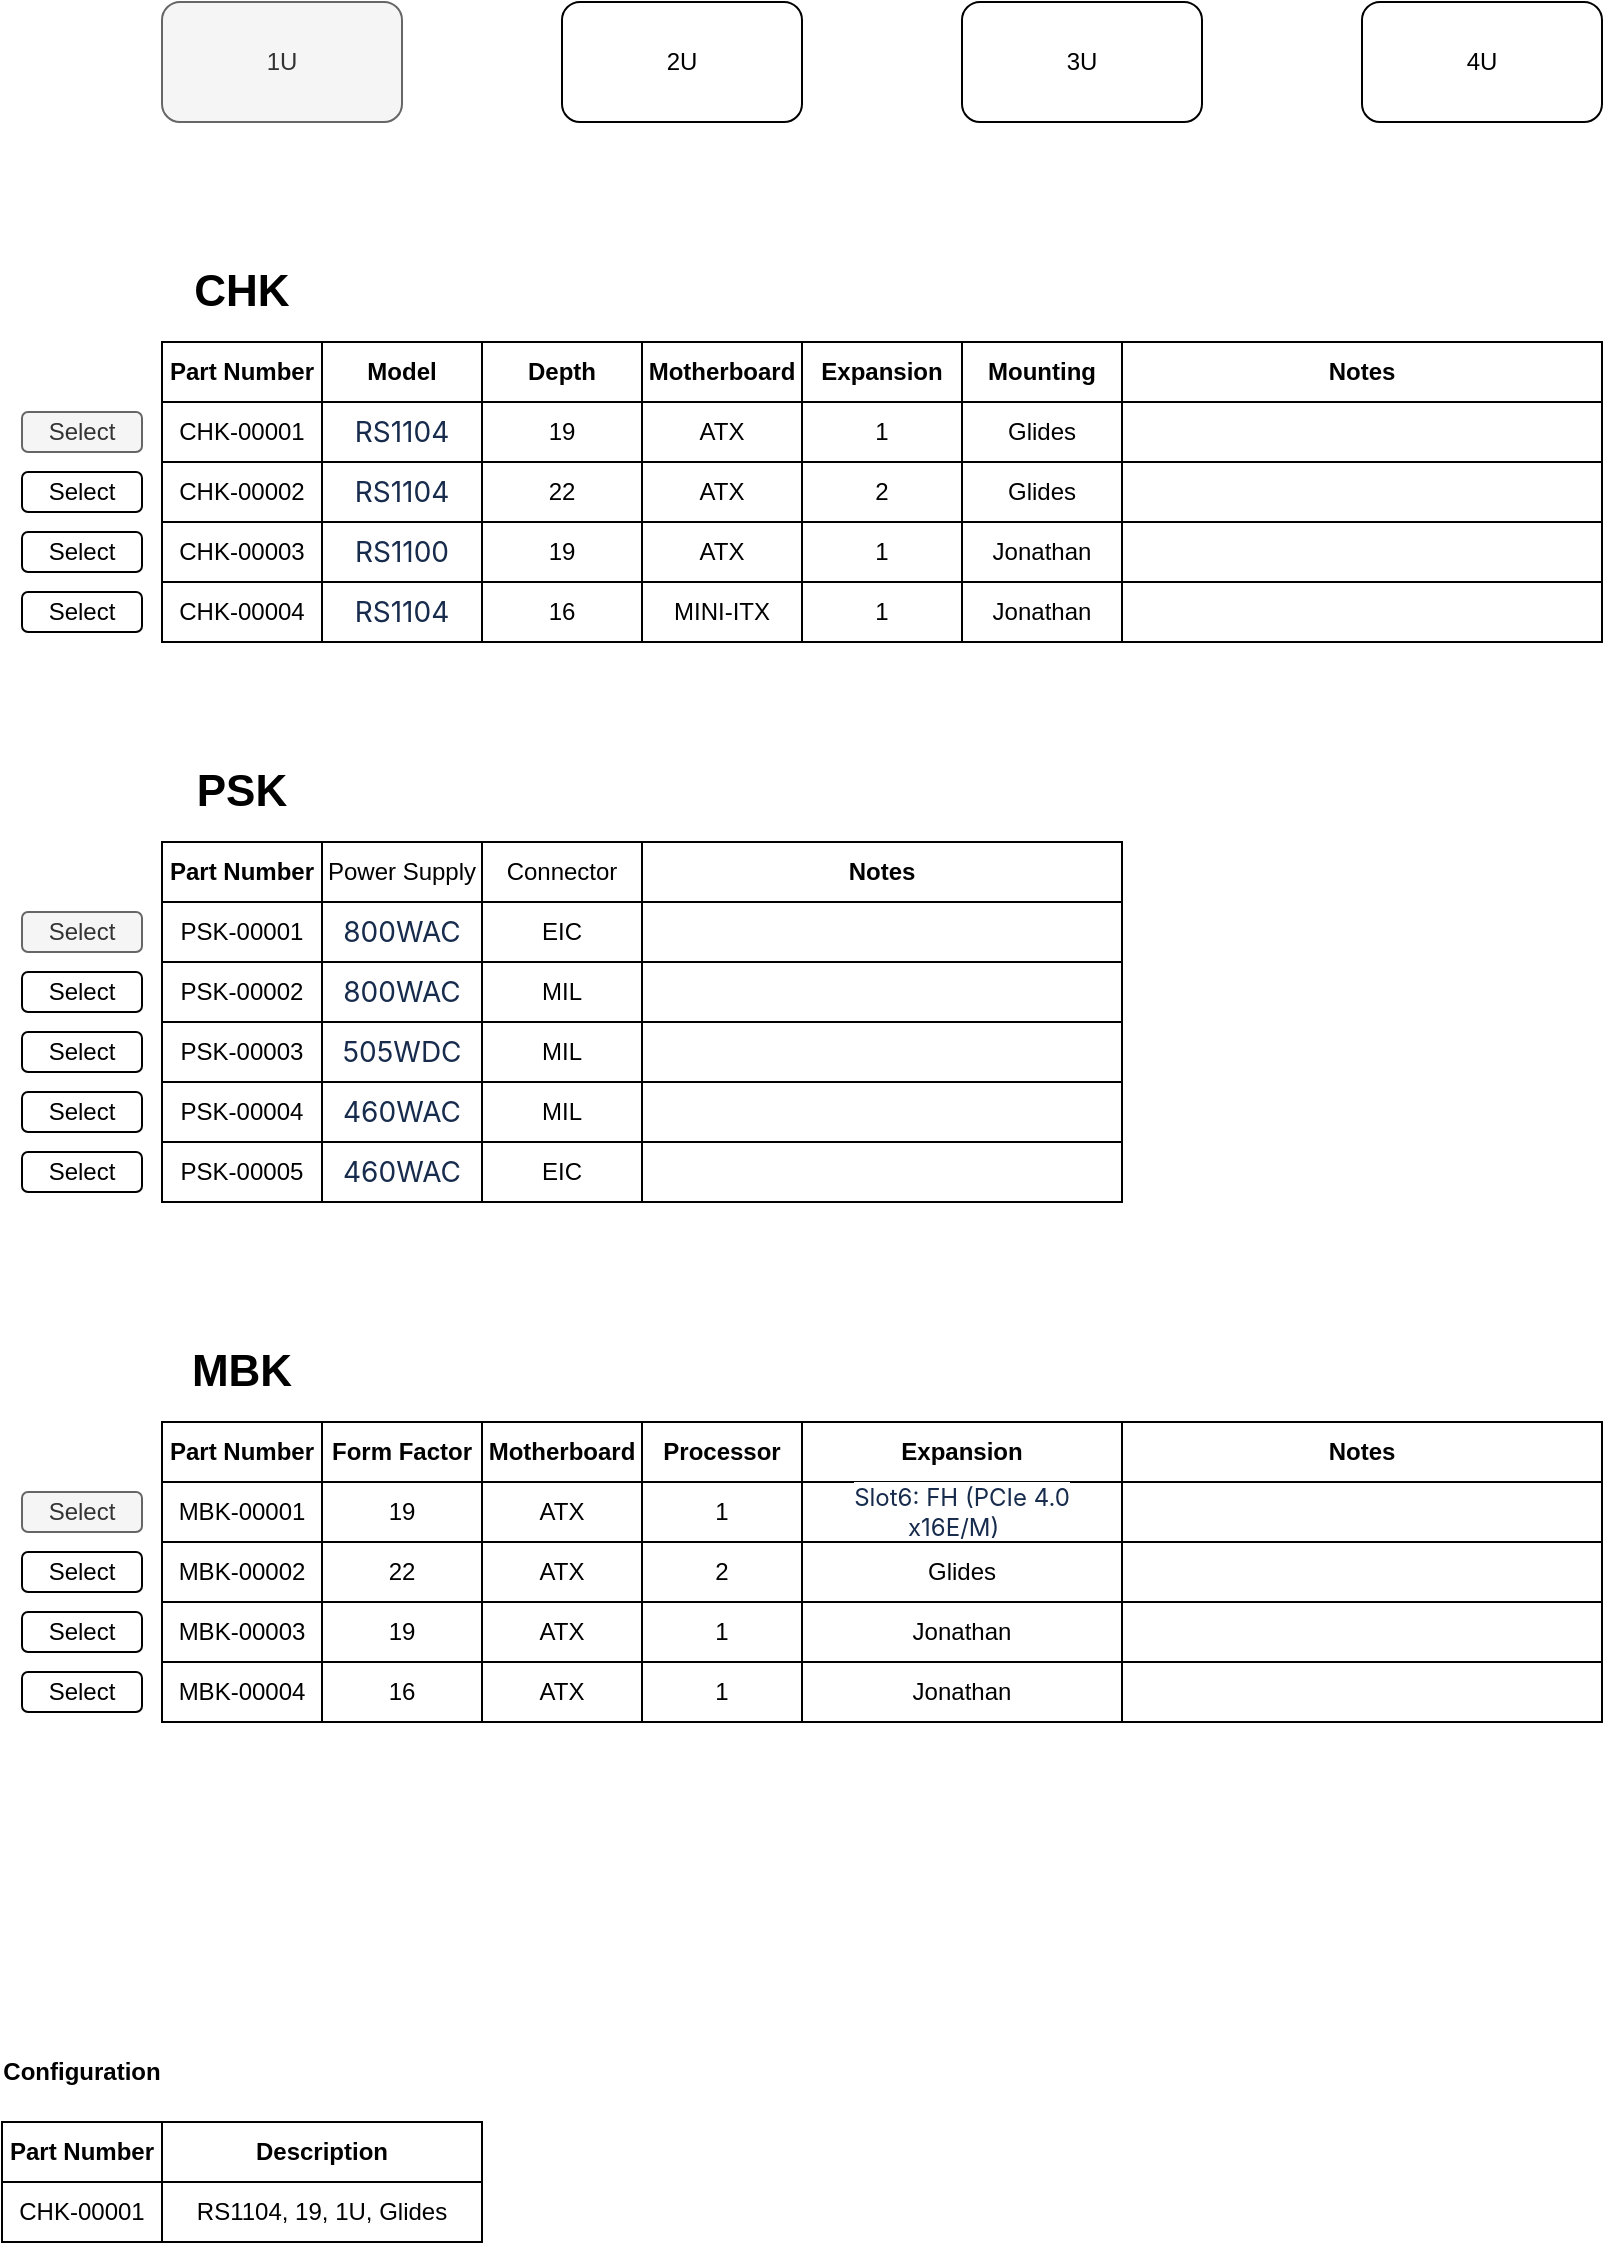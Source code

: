 <mxfile version="24.2.8" type="device">
  <diagram name="Page-1" id="Ws43v4xMcSeNZ-AjbukI">
    <mxGraphModel dx="1186" dy="721" grid="1" gridSize="10" guides="1" tooltips="1" connect="1" arrows="1" fold="1" page="1" pageScale="1" pageWidth="850" pageHeight="1100" math="0" shadow="0">
      <root>
        <mxCell id="0" />
        <mxCell id="1" parent="0" />
        <mxCell id="5OYBM7t_o71GzH5utEfy-2" value="1U" style="rounded=1;whiteSpace=wrap;html=1;fillColor=#f5f5f5;fontColor=#333333;strokeColor=#666666;" vertex="1" parent="1">
          <mxGeometry x="120" y="50" width="120" height="60" as="geometry" />
        </mxCell>
        <mxCell id="5OYBM7t_o71GzH5utEfy-3" value="Select" style="rounded=1;whiteSpace=wrap;html=1;fillColor=#f5f5f5;fontColor=#333333;strokeColor=#666666;" vertex="1" parent="1">
          <mxGeometry x="50" y="255" width="60" height="20" as="geometry" />
        </mxCell>
        <mxCell id="5OYBM7t_o71GzH5utEfy-4" value="3U" style="rounded=1;whiteSpace=wrap;html=1;" vertex="1" parent="1">
          <mxGeometry x="520" y="50" width="120" height="60" as="geometry" />
        </mxCell>
        <mxCell id="5OYBM7t_o71GzH5utEfy-5" value="4U" style="rounded=1;whiteSpace=wrap;html=1;" vertex="1" parent="1">
          <mxGeometry x="720" y="50" width="120" height="60" as="geometry" />
        </mxCell>
        <mxCell id="5OYBM7t_o71GzH5utEfy-6" value="&lt;b&gt;Part Number&lt;/b&gt;" style="whiteSpace=wrap;html=1;align=center;" vertex="1" parent="1">
          <mxGeometry x="120" y="220" width="80" height="30" as="geometry" />
        </mxCell>
        <mxCell id="5OYBM7t_o71GzH5utEfy-7" value="CHK-00001" style="whiteSpace=wrap;html=1;align=center;" vertex="1" parent="1">
          <mxGeometry x="120" y="250" width="80" height="30" as="geometry" />
        </mxCell>
        <mxCell id="5OYBM7t_o71GzH5utEfy-8" value="CHK-00002" style="whiteSpace=wrap;html=1;align=center;" vertex="1" parent="1">
          <mxGeometry x="120" y="280" width="80" height="30" as="geometry" />
        </mxCell>
        <mxCell id="5OYBM7t_o71GzH5utEfy-9" value="CHK-00003" style="whiteSpace=wrap;html=1;align=center;" vertex="1" parent="1">
          <mxGeometry x="120" y="310" width="80" height="30" as="geometry" />
        </mxCell>
        <mxCell id="5OYBM7t_o71GzH5utEfy-11" value="CHK-00004" style="whiteSpace=wrap;html=1;align=center;" vertex="1" parent="1">
          <mxGeometry x="120" y="340" width="80" height="30" as="geometry" />
        </mxCell>
        <mxCell id="5OYBM7t_o71GzH5utEfy-25" value="&lt;b&gt;Model&lt;/b&gt;" style="whiteSpace=wrap;html=1;align=center;" vertex="1" parent="1">
          <mxGeometry x="200" y="220" width="80" height="30" as="geometry" />
        </mxCell>
        <mxCell id="5OYBM7t_o71GzH5utEfy-26" value="&lt;span style=&quot;color: rgb(23, 43, 77); font-family: -apple-system, BlinkMacSystemFont, &amp;quot;Segoe UI&amp;quot;, Roboto, Oxygen, Ubuntu, &amp;quot;Fira Sans&amp;quot;, &amp;quot;Droid Sans&amp;quot;, &amp;quot;Helvetica Neue&amp;quot;, sans-serif; font-size: 14px; text-align: left; background-color: rgb(255, 255, 255);&quot;&gt;RS1104&lt;/span&gt;" style="whiteSpace=wrap;html=1;align=center;" vertex="1" parent="1">
          <mxGeometry x="200" y="250" width="80" height="30" as="geometry" />
        </mxCell>
        <mxCell id="5OYBM7t_o71GzH5utEfy-27" value="&lt;span style=&quot;color: rgb(23, 43, 77); font-family: -apple-system, BlinkMacSystemFont, &amp;quot;Segoe UI&amp;quot;, Roboto, Oxygen, Ubuntu, &amp;quot;Fira Sans&amp;quot;, &amp;quot;Droid Sans&amp;quot;, &amp;quot;Helvetica Neue&amp;quot;, sans-serif; font-size: 14px; text-align: left; background-color: rgb(255, 255, 255);&quot;&gt;RS1104&lt;/span&gt;" style="whiteSpace=wrap;html=1;align=center;" vertex="1" parent="1">
          <mxGeometry x="200" y="280" width="80" height="30" as="geometry" />
        </mxCell>
        <mxCell id="5OYBM7t_o71GzH5utEfy-28" value="&lt;span style=&quot;color: rgb(23, 43, 77); font-family: -apple-system, BlinkMacSystemFont, &amp;quot;Segoe UI&amp;quot;, Roboto, Oxygen, Ubuntu, &amp;quot;Fira Sans&amp;quot;, &amp;quot;Droid Sans&amp;quot;, &amp;quot;Helvetica Neue&amp;quot;, sans-serif; font-size: 14px; text-align: left; background-color: rgb(255, 255, 255);&quot;&gt;RS1100&lt;/span&gt;" style="whiteSpace=wrap;html=1;align=center;" vertex="1" parent="1">
          <mxGeometry x="200" y="310" width="80" height="30" as="geometry" />
        </mxCell>
        <mxCell id="5OYBM7t_o71GzH5utEfy-29" value="&lt;span style=&quot;color: rgb(23, 43, 77); font-family: -apple-system, BlinkMacSystemFont, &amp;quot;Segoe UI&amp;quot;, Roboto, Oxygen, Ubuntu, &amp;quot;Fira Sans&amp;quot;, &amp;quot;Droid Sans&amp;quot;, &amp;quot;Helvetica Neue&amp;quot;, sans-serif; font-size: 14px; text-align: left; background-color: rgb(255, 255, 255);&quot;&gt;RS1104&lt;/span&gt;" style="whiteSpace=wrap;html=1;align=center;" vertex="1" parent="1">
          <mxGeometry x="200" y="340" width="80" height="30" as="geometry" />
        </mxCell>
        <mxCell id="5OYBM7t_o71GzH5utEfy-35" value="&lt;b&gt;Depth&lt;/b&gt;" style="whiteSpace=wrap;html=1;align=center;" vertex="1" parent="1">
          <mxGeometry x="280" y="220" width="80" height="30" as="geometry" />
        </mxCell>
        <mxCell id="5OYBM7t_o71GzH5utEfy-36" value="19" style="whiteSpace=wrap;html=1;align=center;" vertex="1" parent="1">
          <mxGeometry x="280" y="250" width="80" height="30" as="geometry" />
        </mxCell>
        <mxCell id="5OYBM7t_o71GzH5utEfy-37" value="22" style="whiteSpace=wrap;html=1;align=center;" vertex="1" parent="1">
          <mxGeometry x="280" y="280" width="80" height="30" as="geometry" />
        </mxCell>
        <mxCell id="5OYBM7t_o71GzH5utEfy-38" value="19" style="whiteSpace=wrap;html=1;align=center;" vertex="1" parent="1">
          <mxGeometry x="280" y="310" width="80" height="30" as="geometry" />
        </mxCell>
        <mxCell id="5OYBM7t_o71GzH5utEfy-39" value="16" style="whiteSpace=wrap;html=1;align=center;" vertex="1" parent="1">
          <mxGeometry x="280" y="340" width="80" height="30" as="geometry" />
        </mxCell>
        <mxCell id="5OYBM7t_o71GzH5utEfy-40" value="&lt;b&gt;Motherboard&lt;/b&gt;" style="whiteSpace=wrap;html=1;align=center;" vertex="1" parent="1">
          <mxGeometry x="360" y="220" width="80" height="30" as="geometry" />
        </mxCell>
        <mxCell id="5OYBM7t_o71GzH5utEfy-41" value="ATX" style="whiteSpace=wrap;html=1;align=center;" vertex="1" parent="1">
          <mxGeometry x="360" y="250" width="80" height="30" as="geometry" />
        </mxCell>
        <mxCell id="5OYBM7t_o71GzH5utEfy-42" value="ATX" style="whiteSpace=wrap;html=1;align=center;" vertex="1" parent="1">
          <mxGeometry x="360" y="280" width="80" height="30" as="geometry" />
        </mxCell>
        <mxCell id="5OYBM7t_o71GzH5utEfy-43" value="ATX" style="whiteSpace=wrap;html=1;align=center;" vertex="1" parent="1">
          <mxGeometry x="360" y="310" width="80" height="30" as="geometry" />
        </mxCell>
        <mxCell id="5OYBM7t_o71GzH5utEfy-44" value="MINI-ITX" style="whiteSpace=wrap;html=1;align=center;" vertex="1" parent="1">
          <mxGeometry x="360" y="340" width="80" height="30" as="geometry" />
        </mxCell>
        <mxCell id="5OYBM7t_o71GzH5utEfy-76" value="&lt;b&gt;Expansion&lt;/b&gt;" style="whiteSpace=wrap;html=1;align=center;" vertex="1" parent="1">
          <mxGeometry x="440" y="220" width="80" height="30" as="geometry" />
        </mxCell>
        <mxCell id="5OYBM7t_o71GzH5utEfy-77" value="1" style="whiteSpace=wrap;html=1;align=center;" vertex="1" parent="1">
          <mxGeometry x="440" y="250" width="80" height="30" as="geometry" />
        </mxCell>
        <mxCell id="5OYBM7t_o71GzH5utEfy-78" value="2" style="whiteSpace=wrap;html=1;align=center;" vertex="1" parent="1">
          <mxGeometry x="440" y="280" width="80" height="30" as="geometry" />
        </mxCell>
        <mxCell id="5OYBM7t_o71GzH5utEfy-79" value="1" style="whiteSpace=wrap;html=1;align=center;" vertex="1" parent="1">
          <mxGeometry x="440" y="310" width="80" height="30" as="geometry" />
        </mxCell>
        <mxCell id="5OYBM7t_o71GzH5utEfy-80" value="1" style="whiteSpace=wrap;html=1;align=center;" vertex="1" parent="1">
          <mxGeometry x="440" y="340" width="80" height="30" as="geometry" />
        </mxCell>
        <mxCell id="5OYBM7t_o71GzH5utEfy-81" value="&lt;b&gt;Mounting&lt;/b&gt;" style="whiteSpace=wrap;html=1;align=center;" vertex="1" parent="1">
          <mxGeometry x="520" y="220" width="80" height="30" as="geometry" />
        </mxCell>
        <mxCell id="5OYBM7t_o71GzH5utEfy-82" value="Glides" style="whiteSpace=wrap;html=1;align=center;" vertex="1" parent="1">
          <mxGeometry x="520" y="250" width="80" height="30" as="geometry" />
        </mxCell>
        <mxCell id="5OYBM7t_o71GzH5utEfy-83" value="Glides" style="whiteSpace=wrap;html=1;align=center;" vertex="1" parent="1">
          <mxGeometry x="520" y="280" width="80" height="30" as="geometry" />
        </mxCell>
        <mxCell id="5OYBM7t_o71GzH5utEfy-84" value="Jonathan" style="whiteSpace=wrap;html=1;align=center;" vertex="1" parent="1">
          <mxGeometry x="520" y="310" width="80" height="30" as="geometry" />
        </mxCell>
        <mxCell id="5OYBM7t_o71GzH5utEfy-85" value="Jonathan" style="whiteSpace=wrap;html=1;align=center;" vertex="1" parent="1">
          <mxGeometry x="520" y="340" width="80" height="30" as="geometry" />
        </mxCell>
        <mxCell id="5OYBM7t_o71GzH5utEfy-86" value="&lt;b&gt;Notes&lt;/b&gt;" style="whiteSpace=wrap;html=1;align=center;" vertex="1" parent="1">
          <mxGeometry x="600" y="220" width="240" height="30" as="geometry" />
        </mxCell>
        <mxCell id="5OYBM7t_o71GzH5utEfy-87" value="" style="whiteSpace=wrap;html=1;align=center;" vertex="1" parent="1">
          <mxGeometry x="600" y="250" width="240" height="30" as="geometry" />
        </mxCell>
        <mxCell id="5OYBM7t_o71GzH5utEfy-88" value="" style="whiteSpace=wrap;html=1;align=center;" vertex="1" parent="1">
          <mxGeometry x="600" y="280" width="240" height="30" as="geometry" />
        </mxCell>
        <mxCell id="5OYBM7t_o71GzH5utEfy-89" value="" style="whiteSpace=wrap;html=1;align=center;" vertex="1" parent="1">
          <mxGeometry x="600" y="310" width="240" height="30" as="geometry" />
        </mxCell>
        <mxCell id="5OYBM7t_o71GzH5utEfy-90" value="" style="whiteSpace=wrap;html=1;align=center;" vertex="1" parent="1">
          <mxGeometry x="600" y="340" width="240" height="30" as="geometry" />
        </mxCell>
        <mxCell id="5OYBM7t_o71GzH5utEfy-103" value="2U" style="rounded=1;whiteSpace=wrap;html=1;" vertex="1" parent="1">
          <mxGeometry x="320" y="50" width="120" height="60" as="geometry" />
        </mxCell>
        <mxCell id="5OYBM7t_o71GzH5utEfy-104" value="Select" style="rounded=1;whiteSpace=wrap;html=1;" vertex="1" parent="1">
          <mxGeometry x="50" y="285" width="60" height="20" as="geometry" />
        </mxCell>
        <mxCell id="5OYBM7t_o71GzH5utEfy-105" value="Select" style="rounded=1;whiteSpace=wrap;html=1;" vertex="1" parent="1">
          <mxGeometry x="50" y="315" width="60" height="20" as="geometry" />
        </mxCell>
        <mxCell id="5OYBM7t_o71GzH5utEfy-106" value="Select" style="rounded=1;whiteSpace=wrap;html=1;" vertex="1" parent="1">
          <mxGeometry x="50" y="345" width="60" height="20" as="geometry" />
        </mxCell>
        <mxCell id="5OYBM7t_o71GzH5utEfy-113" value="&lt;b&gt;Part Number&lt;/b&gt;" style="whiteSpace=wrap;html=1;align=center;" vertex="1" parent="1">
          <mxGeometry x="40" y="1110" width="80" height="30" as="geometry" />
        </mxCell>
        <mxCell id="5OYBM7t_o71GzH5utEfy-114" value="RS1104, 19, 1U, Glides" style="whiteSpace=wrap;html=1;align=center;" vertex="1" parent="1">
          <mxGeometry x="120" y="1140" width="160" height="30" as="geometry" />
        </mxCell>
        <mxCell id="5OYBM7t_o71GzH5utEfy-118" value="&lt;b&gt;Description&lt;/b&gt;" style="whiteSpace=wrap;html=1;align=center;" vertex="1" parent="1">
          <mxGeometry x="120" y="1110" width="160" height="30" as="geometry" />
        </mxCell>
        <mxCell id="5OYBM7t_o71GzH5utEfy-154" value="&lt;b&gt;Configuration&lt;/b&gt;" style="text;html=1;align=center;verticalAlign=middle;whiteSpace=wrap;rounded=0;" vertex="1" parent="1">
          <mxGeometry x="40" y="1070" width="80" height="30" as="geometry" />
        </mxCell>
        <mxCell id="5OYBM7t_o71GzH5utEfy-156" value="CHK-00001" style="whiteSpace=wrap;html=1;align=center;" vertex="1" parent="1">
          <mxGeometry x="40" y="1140" width="80" height="30" as="geometry" />
        </mxCell>
        <mxCell id="5OYBM7t_o71GzH5utEfy-196" value="&lt;b&gt;&lt;font style=&quot;font-size: 22px;&quot;&gt;CHK&lt;/font&gt;&lt;/b&gt;" style="text;html=1;align=center;verticalAlign=middle;whiteSpace=wrap;rounded=0;" vertex="1" parent="1">
          <mxGeometry x="130" y="180" width="60" height="30" as="geometry" />
        </mxCell>
        <mxCell id="5OYBM7t_o71GzH5utEfy-277" value="Select" style="rounded=1;whiteSpace=wrap;html=1;fillColor=#f5f5f5;fontColor=#333333;strokeColor=#666666;" vertex="1" parent="1">
          <mxGeometry x="50" y="505" width="60" height="20" as="geometry" />
        </mxCell>
        <mxCell id="5OYBM7t_o71GzH5utEfy-278" value="&lt;b&gt;Part Number&lt;/b&gt;" style="whiteSpace=wrap;html=1;align=center;" vertex="1" parent="1">
          <mxGeometry x="120" y="470" width="80" height="30" as="geometry" />
        </mxCell>
        <mxCell id="5OYBM7t_o71GzH5utEfy-279" value="PSK-00001" style="whiteSpace=wrap;html=1;align=center;" vertex="1" parent="1">
          <mxGeometry x="120" y="500" width="80" height="30" as="geometry" />
        </mxCell>
        <mxCell id="5OYBM7t_o71GzH5utEfy-280" value="PSK-00002" style="whiteSpace=wrap;html=1;align=center;" vertex="1" parent="1">
          <mxGeometry x="120" y="530" width="80" height="30" as="geometry" />
        </mxCell>
        <mxCell id="5OYBM7t_o71GzH5utEfy-281" value="PSK-00003" style="whiteSpace=wrap;html=1;align=center;" vertex="1" parent="1">
          <mxGeometry x="120" y="560" width="80" height="30" as="geometry" />
        </mxCell>
        <mxCell id="5OYBM7t_o71GzH5utEfy-282" value="PSK-00004" style="whiteSpace=wrap;html=1;align=center;" vertex="1" parent="1">
          <mxGeometry x="120" y="590" width="80" height="30" as="geometry" />
        </mxCell>
        <mxCell id="5OYBM7t_o71GzH5utEfy-283" value="Power Supply" style="whiteSpace=wrap;html=1;align=center;" vertex="1" parent="1">
          <mxGeometry x="200" y="470" width="80" height="30" as="geometry" />
        </mxCell>
        <mxCell id="5OYBM7t_o71GzH5utEfy-284" value="&lt;span style=&quot;color: rgb(23, 43, 77); font-family: -apple-system, BlinkMacSystemFont, &amp;quot;Segoe UI&amp;quot;, Roboto, Oxygen, Ubuntu, &amp;quot;Fira Sans&amp;quot;, &amp;quot;Droid Sans&amp;quot;, &amp;quot;Helvetica Neue&amp;quot;, sans-serif; font-size: 14px; text-align: left; background-color: rgb(255, 255, 255);&quot;&gt;800WAC&lt;/span&gt;" style="whiteSpace=wrap;html=1;align=center;" vertex="1" parent="1">
          <mxGeometry x="200" y="500" width="80" height="30" as="geometry" />
        </mxCell>
        <mxCell id="5OYBM7t_o71GzH5utEfy-285" value="&lt;span style=&quot;color: rgb(23, 43, 77); font-family: -apple-system, BlinkMacSystemFont, &amp;quot;Segoe UI&amp;quot;, Roboto, Oxygen, Ubuntu, &amp;quot;Fira Sans&amp;quot;, &amp;quot;Droid Sans&amp;quot;, &amp;quot;Helvetica Neue&amp;quot;, sans-serif; font-size: 14px; text-align: left; background-color: rgb(255, 255, 255);&quot;&gt;800WAC&lt;/span&gt;" style="whiteSpace=wrap;html=1;align=center;" vertex="1" parent="1">
          <mxGeometry x="200" y="530" width="80" height="30" as="geometry" />
        </mxCell>
        <mxCell id="5OYBM7t_o71GzH5utEfy-286" value="&lt;span style=&quot;color: rgb(23, 43, 77); font-family: -apple-system, BlinkMacSystemFont, &amp;quot;Segoe UI&amp;quot;, Roboto, Oxygen, Ubuntu, &amp;quot;Fira Sans&amp;quot;, &amp;quot;Droid Sans&amp;quot;, &amp;quot;Helvetica Neue&amp;quot;, sans-serif; font-size: 14px; text-align: left; background-color: rgb(255, 255, 255);&quot;&gt;505WDC&lt;/span&gt;" style="whiteSpace=wrap;html=1;align=center;" vertex="1" parent="1">
          <mxGeometry x="200" y="560" width="80" height="30" as="geometry" />
        </mxCell>
        <mxCell id="5OYBM7t_o71GzH5utEfy-287" value="&lt;span style=&quot;color: rgb(23, 43, 77); font-family: -apple-system, BlinkMacSystemFont, &amp;quot;Segoe UI&amp;quot;, Roboto, Oxygen, Ubuntu, &amp;quot;Fira Sans&amp;quot;, &amp;quot;Droid Sans&amp;quot;, &amp;quot;Helvetica Neue&amp;quot;, sans-serif; font-size: 14px; text-align: left; background-color: rgb(255, 255, 255);&quot;&gt;460WAC&lt;/span&gt;" style="whiteSpace=wrap;html=1;align=center;" vertex="1" parent="1">
          <mxGeometry x="200" y="590" width="80" height="30" as="geometry" />
        </mxCell>
        <mxCell id="5OYBM7t_o71GzH5utEfy-288" value="Connector" style="whiteSpace=wrap;html=1;align=center;" vertex="1" parent="1">
          <mxGeometry x="280" y="470" width="80" height="30" as="geometry" />
        </mxCell>
        <mxCell id="5OYBM7t_o71GzH5utEfy-289" value="EIC" style="whiteSpace=wrap;html=1;align=center;" vertex="1" parent="1">
          <mxGeometry x="280" y="500" width="80" height="30" as="geometry" />
        </mxCell>
        <mxCell id="5OYBM7t_o71GzH5utEfy-290" value="MIL" style="whiteSpace=wrap;html=1;align=center;" vertex="1" parent="1">
          <mxGeometry x="280" y="530" width="80" height="30" as="geometry" />
        </mxCell>
        <mxCell id="5OYBM7t_o71GzH5utEfy-291" value="MIL" style="whiteSpace=wrap;html=1;align=center;" vertex="1" parent="1">
          <mxGeometry x="280" y="560" width="80" height="30" as="geometry" />
        </mxCell>
        <mxCell id="5OYBM7t_o71GzH5utEfy-292" value="MIL" style="whiteSpace=wrap;html=1;align=center;" vertex="1" parent="1">
          <mxGeometry x="280" y="590" width="80" height="30" as="geometry" />
        </mxCell>
        <mxCell id="5OYBM7t_o71GzH5utEfy-308" value="&lt;b&gt;Notes&lt;/b&gt;" style="whiteSpace=wrap;html=1;align=center;" vertex="1" parent="1">
          <mxGeometry x="360" y="470" width="240" height="30" as="geometry" />
        </mxCell>
        <mxCell id="5OYBM7t_o71GzH5utEfy-309" value="" style="whiteSpace=wrap;html=1;align=center;" vertex="1" parent="1">
          <mxGeometry x="360" y="500" width="240" height="30" as="geometry" />
        </mxCell>
        <mxCell id="5OYBM7t_o71GzH5utEfy-310" value="" style="whiteSpace=wrap;html=1;align=center;" vertex="1" parent="1">
          <mxGeometry x="360" y="530" width="240" height="30" as="geometry" />
        </mxCell>
        <mxCell id="5OYBM7t_o71GzH5utEfy-311" value="" style="whiteSpace=wrap;html=1;align=center;" vertex="1" parent="1">
          <mxGeometry x="360" y="560" width="240" height="30" as="geometry" />
        </mxCell>
        <mxCell id="5OYBM7t_o71GzH5utEfy-312" value="" style="whiteSpace=wrap;html=1;align=center;" vertex="1" parent="1">
          <mxGeometry x="360" y="590" width="240" height="30" as="geometry" />
        </mxCell>
        <mxCell id="5OYBM7t_o71GzH5utEfy-313" value="Select" style="rounded=1;whiteSpace=wrap;html=1;" vertex="1" parent="1">
          <mxGeometry x="50" y="535" width="60" height="20" as="geometry" />
        </mxCell>
        <mxCell id="5OYBM7t_o71GzH5utEfy-314" value="Select" style="rounded=1;whiteSpace=wrap;html=1;" vertex="1" parent="1">
          <mxGeometry x="50" y="565" width="60" height="20" as="geometry" />
        </mxCell>
        <mxCell id="5OYBM7t_o71GzH5utEfy-315" value="Select" style="rounded=1;whiteSpace=wrap;html=1;" vertex="1" parent="1">
          <mxGeometry x="50" y="595" width="60" height="20" as="geometry" />
        </mxCell>
        <mxCell id="5OYBM7t_o71GzH5utEfy-316" value="&lt;b&gt;&lt;font style=&quot;font-size: 22px;&quot;&gt;PSK&lt;/font&gt;&lt;/b&gt;" style="text;html=1;align=center;verticalAlign=middle;whiteSpace=wrap;rounded=0;" vertex="1" parent="1">
          <mxGeometry x="130" y="430" width="60" height="30" as="geometry" />
        </mxCell>
        <mxCell id="5OYBM7t_o71GzH5utEfy-317" value="PSK-00005" style="whiteSpace=wrap;html=1;align=center;" vertex="1" parent="1">
          <mxGeometry x="120" y="620" width="80" height="30" as="geometry" />
        </mxCell>
        <mxCell id="5OYBM7t_o71GzH5utEfy-319" value="&lt;span style=&quot;color: rgb(23, 43, 77); font-family: -apple-system, BlinkMacSystemFont, &amp;quot;Segoe UI&amp;quot;, Roboto, Oxygen, Ubuntu, &amp;quot;Fira Sans&amp;quot;, &amp;quot;Droid Sans&amp;quot;, &amp;quot;Helvetica Neue&amp;quot;, sans-serif; font-size: 14px; text-align: left; background-color: rgb(255, 255, 255);&quot;&gt;460WAC&lt;/span&gt;" style="whiteSpace=wrap;html=1;align=center;" vertex="1" parent="1">
          <mxGeometry x="200" y="620" width="80" height="30" as="geometry" />
        </mxCell>
        <mxCell id="5OYBM7t_o71GzH5utEfy-321" value="EIC" style="whiteSpace=wrap;html=1;align=center;" vertex="1" parent="1">
          <mxGeometry x="280" y="620" width="80" height="30" as="geometry" />
        </mxCell>
        <mxCell id="5OYBM7t_o71GzH5utEfy-323" value="" style="whiteSpace=wrap;html=1;align=center;" vertex="1" parent="1">
          <mxGeometry x="360" y="620" width="240" height="30" as="geometry" />
        </mxCell>
        <mxCell id="5OYBM7t_o71GzH5utEfy-325" value="Select" style="rounded=1;whiteSpace=wrap;html=1;" vertex="1" parent="1">
          <mxGeometry x="50" y="625" width="60" height="20" as="geometry" />
        </mxCell>
        <mxCell id="5OYBM7t_o71GzH5utEfy-327" value="Select" style="rounded=1;whiteSpace=wrap;html=1;fillColor=#f5f5f5;fontColor=#333333;strokeColor=#666666;" vertex="1" parent="1">
          <mxGeometry x="50" y="795" width="60" height="20" as="geometry" />
        </mxCell>
        <mxCell id="5OYBM7t_o71GzH5utEfy-328" value="&lt;b&gt;Part Number&lt;/b&gt;" style="whiteSpace=wrap;html=1;align=center;" vertex="1" parent="1">
          <mxGeometry x="120" y="760" width="80" height="30" as="geometry" />
        </mxCell>
        <mxCell id="5OYBM7t_o71GzH5utEfy-329" value="MBK-00001" style="whiteSpace=wrap;html=1;align=center;" vertex="1" parent="1">
          <mxGeometry x="120" y="790" width="80" height="30" as="geometry" />
        </mxCell>
        <mxCell id="5OYBM7t_o71GzH5utEfy-330" value="MBK-00002" style="whiteSpace=wrap;html=1;align=center;" vertex="1" parent="1">
          <mxGeometry x="120" y="820" width="80" height="30" as="geometry" />
        </mxCell>
        <mxCell id="5OYBM7t_o71GzH5utEfy-331" value="MBK-00003" style="whiteSpace=wrap;html=1;align=center;" vertex="1" parent="1">
          <mxGeometry x="120" y="850" width="80" height="30" as="geometry" />
        </mxCell>
        <mxCell id="5OYBM7t_o71GzH5utEfy-332" value="MBK-00004" style="whiteSpace=wrap;html=1;align=center;" vertex="1" parent="1">
          <mxGeometry x="120" y="880" width="80" height="30" as="geometry" />
        </mxCell>
        <mxCell id="5OYBM7t_o71GzH5utEfy-338" value="&lt;b&gt;Form Factor&lt;/b&gt;" style="whiteSpace=wrap;html=1;align=center;" vertex="1" parent="1">
          <mxGeometry x="200" y="760" width="80" height="30" as="geometry" />
        </mxCell>
        <mxCell id="5OYBM7t_o71GzH5utEfy-339" value="19" style="whiteSpace=wrap;html=1;align=center;" vertex="1" parent="1">
          <mxGeometry x="200" y="790" width="80" height="30" as="geometry" />
        </mxCell>
        <mxCell id="5OYBM7t_o71GzH5utEfy-340" value="22" style="whiteSpace=wrap;html=1;align=center;" vertex="1" parent="1">
          <mxGeometry x="200" y="820" width="80" height="30" as="geometry" />
        </mxCell>
        <mxCell id="5OYBM7t_o71GzH5utEfy-341" value="19" style="whiteSpace=wrap;html=1;align=center;" vertex="1" parent="1">
          <mxGeometry x="200" y="850" width="80" height="30" as="geometry" />
        </mxCell>
        <mxCell id="5OYBM7t_o71GzH5utEfy-342" value="16" style="whiteSpace=wrap;html=1;align=center;" vertex="1" parent="1">
          <mxGeometry x="200" y="880" width="80" height="30" as="geometry" />
        </mxCell>
        <mxCell id="5OYBM7t_o71GzH5utEfy-343" value="&lt;b&gt;Motherboard&lt;/b&gt;" style="whiteSpace=wrap;html=1;align=center;" vertex="1" parent="1">
          <mxGeometry x="280" y="760" width="80" height="30" as="geometry" />
        </mxCell>
        <mxCell id="5OYBM7t_o71GzH5utEfy-344" value="ATX" style="whiteSpace=wrap;html=1;align=center;" vertex="1" parent="1">
          <mxGeometry x="280" y="790" width="80" height="30" as="geometry" />
        </mxCell>
        <mxCell id="5OYBM7t_o71GzH5utEfy-345" value="ATX" style="whiteSpace=wrap;html=1;align=center;" vertex="1" parent="1">
          <mxGeometry x="280" y="820" width="80" height="30" as="geometry" />
        </mxCell>
        <mxCell id="5OYBM7t_o71GzH5utEfy-346" value="ATX" style="whiteSpace=wrap;html=1;align=center;" vertex="1" parent="1">
          <mxGeometry x="280" y="850" width="80" height="30" as="geometry" />
        </mxCell>
        <mxCell id="5OYBM7t_o71GzH5utEfy-347" value="ATX" style="whiteSpace=wrap;html=1;align=center;" vertex="1" parent="1">
          <mxGeometry x="280" y="880" width="80" height="30" as="geometry" />
        </mxCell>
        <mxCell id="5OYBM7t_o71GzH5utEfy-348" value="&lt;b&gt;Processor&lt;/b&gt;" style="whiteSpace=wrap;html=1;align=center;" vertex="1" parent="1">
          <mxGeometry x="360" y="760" width="80" height="30" as="geometry" />
        </mxCell>
        <mxCell id="5OYBM7t_o71GzH5utEfy-349" value="1" style="whiteSpace=wrap;html=1;align=center;" vertex="1" parent="1">
          <mxGeometry x="360" y="790" width="80" height="30" as="geometry" />
        </mxCell>
        <mxCell id="5OYBM7t_o71GzH5utEfy-350" value="2" style="whiteSpace=wrap;html=1;align=center;" vertex="1" parent="1">
          <mxGeometry x="360" y="820" width="80" height="30" as="geometry" />
        </mxCell>
        <mxCell id="5OYBM7t_o71GzH5utEfy-351" value="1" style="whiteSpace=wrap;html=1;align=center;" vertex="1" parent="1">
          <mxGeometry x="360" y="850" width="80" height="30" as="geometry" />
        </mxCell>
        <mxCell id="5OYBM7t_o71GzH5utEfy-352" value="1" style="whiteSpace=wrap;html=1;align=center;" vertex="1" parent="1">
          <mxGeometry x="360" y="880" width="80" height="30" as="geometry" />
        </mxCell>
        <mxCell id="5OYBM7t_o71GzH5utEfy-353" value="&lt;b&gt;Expansion&lt;/b&gt;" style="whiteSpace=wrap;html=1;align=center;" vertex="1" parent="1">
          <mxGeometry x="440" y="760" width="160" height="30" as="geometry" />
        </mxCell>
        <mxCell id="5OYBM7t_o71GzH5utEfy-354" value="&lt;span style=&quot;color: rgb(23, 43, 77); font-family: -apple-system, BlinkMacSystemFont, &amp;quot;Segoe UI&amp;quot;, Roboto, Oxygen, Ubuntu, &amp;quot;Fira Sans&amp;quot;, &amp;quot;Droid Sans&amp;quot;, &amp;quot;Helvetica Neue&amp;quot;, sans-serif; text-align: left; background-color: rgb(255, 255, 255);&quot;&gt;Slot6: FH (PCIe 4.0 x16E/M)&lt;span style=&quot;white-space: pre;&quot;&gt;&#x9;&lt;/span&gt;&lt;/span&gt;" style="whiteSpace=wrap;html=1;align=center;" vertex="1" parent="1">
          <mxGeometry x="440" y="790" width="160" height="30" as="geometry" />
        </mxCell>
        <mxCell id="5OYBM7t_o71GzH5utEfy-355" value="Glides" style="whiteSpace=wrap;html=1;align=center;" vertex="1" parent="1">
          <mxGeometry x="440" y="820" width="160" height="30" as="geometry" />
        </mxCell>
        <mxCell id="5OYBM7t_o71GzH5utEfy-356" value="Jonathan" style="whiteSpace=wrap;html=1;align=center;" vertex="1" parent="1">
          <mxGeometry x="440" y="850" width="160" height="30" as="geometry" />
        </mxCell>
        <mxCell id="5OYBM7t_o71GzH5utEfy-357" value="Jonathan" style="whiteSpace=wrap;html=1;align=center;" vertex="1" parent="1">
          <mxGeometry x="440" y="880" width="160" height="30" as="geometry" />
        </mxCell>
        <mxCell id="5OYBM7t_o71GzH5utEfy-358" value="&lt;b&gt;Notes&lt;/b&gt;" style="whiteSpace=wrap;html=1;align=center;" vertex="1" parent="1">
          <mxGeometry x="600" y="760" width="240" height="30" as="geometry" />
        </mxCell>
        <mxCell id="5OYBM7t_o71GzH5utEfy-359" value="" style="whiteSpace=wrap;html=1;align=center;" vertex="1" parent="1">
          <mxGeometry x="600" y="790" width="240" height="30" as="geometry" />
        </mxCell>
        <mxCell id="5OYBM7t_o71GzH5utEfy-360" value="" style="whiteSpace=wrap;html=1;align=center;" vertex="1" parent="1">
          <mxGeometry x="600" y="820" width="240" height="30" as="geometry" />
        </mxCell>
        <mxCell id="5OYBM7t_o71GzH5utEfy-361" value="" style="whiteSpace=wrap;html=1;align=center;" vertex="1" parent="1">
          <mxGeometry x="600" y="850" width="240" height="30" as="geometry" />
        </mxCell>
        <mxCell id="5OYBM7t_o71GzH5utEfy-362" value="" style="whiteSpace=wrap;html=1;align=center;" vertex="1" parent="1">
          <mxGeometry x="600" y="880" width="240" height="30" as="geometry" />
        </mxCell>
        <mxCell id="5OYBM7t_o71GzH5utEfy-363" value="Select" style="rounded=1;whiteSpace=wrap;html=1;" vertex="1" parent="1">
          <mxGeometry x="50" y="825" width="60" height="20" as="geometry" />
        </mxCell>
        <mxCell id="5OYBM7t_o71GzH5utEfy-364" value="Select" style="rounded=1;whiteSpace=wrap;html=1;" vertex="1" parent="1">
          <mxGeometry x="50" y="855" width="60" height="20" as="geometry" />
        </mxCell>
        <mxCell id="5OYBM7t_o71GzH5utEfy-365" value="Select" style="rounded=1;whiteSpace=wrap;html=1;" vertex="1" parent="1">
          <mxGeometry x="50" y="885" width="60" height="20" as="geometry" />
        </mxCell>
        <mxCell id="5OYBM7t_o71GzH5utEfy-366" value="&lt;b&gt;&lt;font style=&quot;font-size: 22px;&quot;&gt;MBK&lt;/font&gt;&lt;/b&gt;" style="text;html=1;align=center;verticalAlign=middle;whiteSpace=wrap;rounded=0;" vertex="1" parent="1">
          <mxGeometry x="130" y="720" width="60" height="30" as="geometry" />
        </mxCell>
      </root>
    </mxGraphModel>
  </diagram>
</mxfile>
